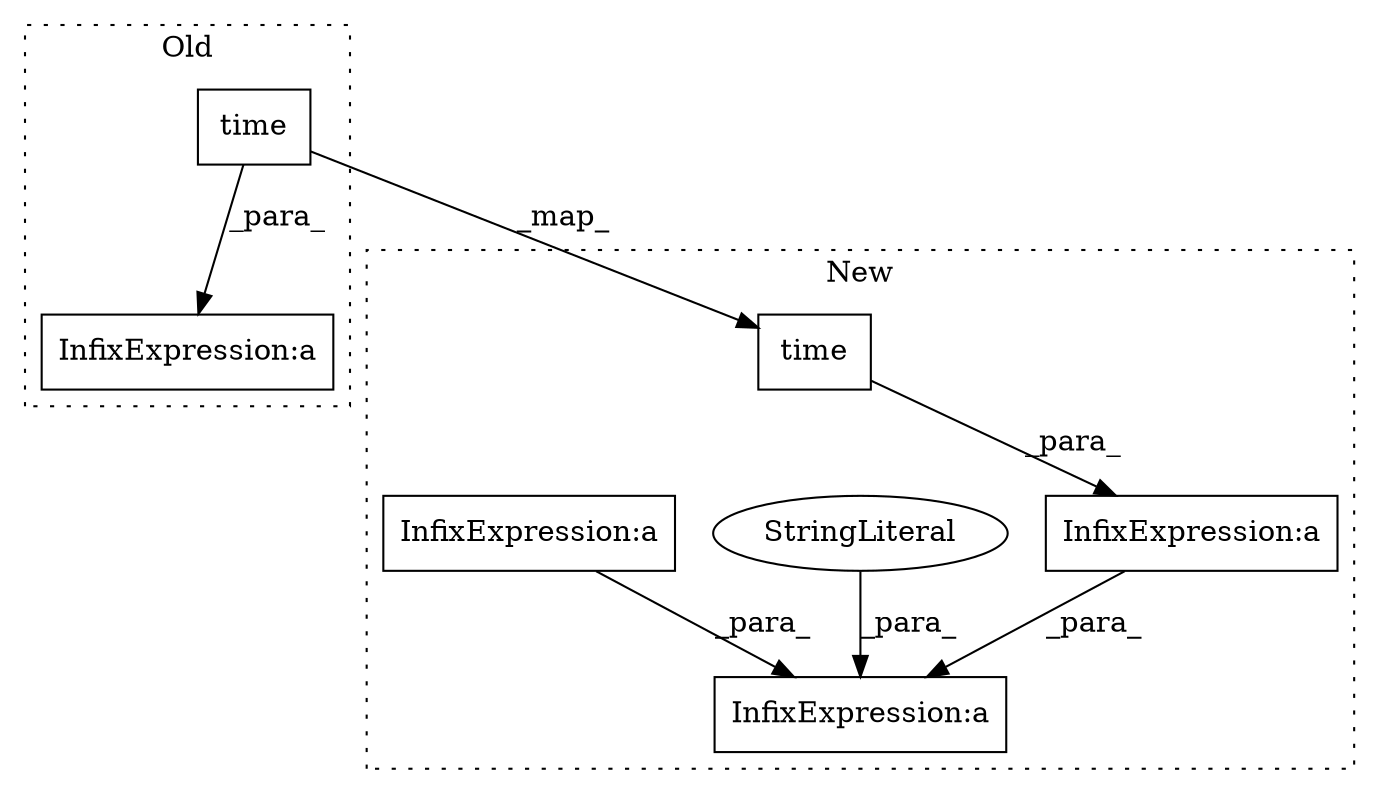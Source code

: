 digraph G {
subgraph cluster0 {
1 [label="time" a="32" s="1149" l="6" shape="box"];
4 [label="InfixExpression:a" a="27" s="1213" l="3" shape="box"];
label = "Old";
style="dotted";
}
subgraph cluster1 {
2 [label="time" a="32" s="1191" l="6" shape="box"];
3 [label="InfixExpression:a" a="27" s="1320" l="3" shape="box"];
5 [label="StringLiteral" a="45" s="1301" l="19" shape="ellipse"];
6 [label="InfixExpression:a" a="27" s="1197" l="3" shape="box"];
7 [label="InfixExpression:a" a="27" s="960" l="3" shape="box"];
label = "New";
style="dotted";
}
1 -> 2 [label="_map_"];
1 -> 4 [label="_para_"];
2 -> 6 [label="_para_"];
5 -> 3 [label="_para_"];
6 -> 3 [label="_para_"];
7 -> 3 [label="_para_"];
}